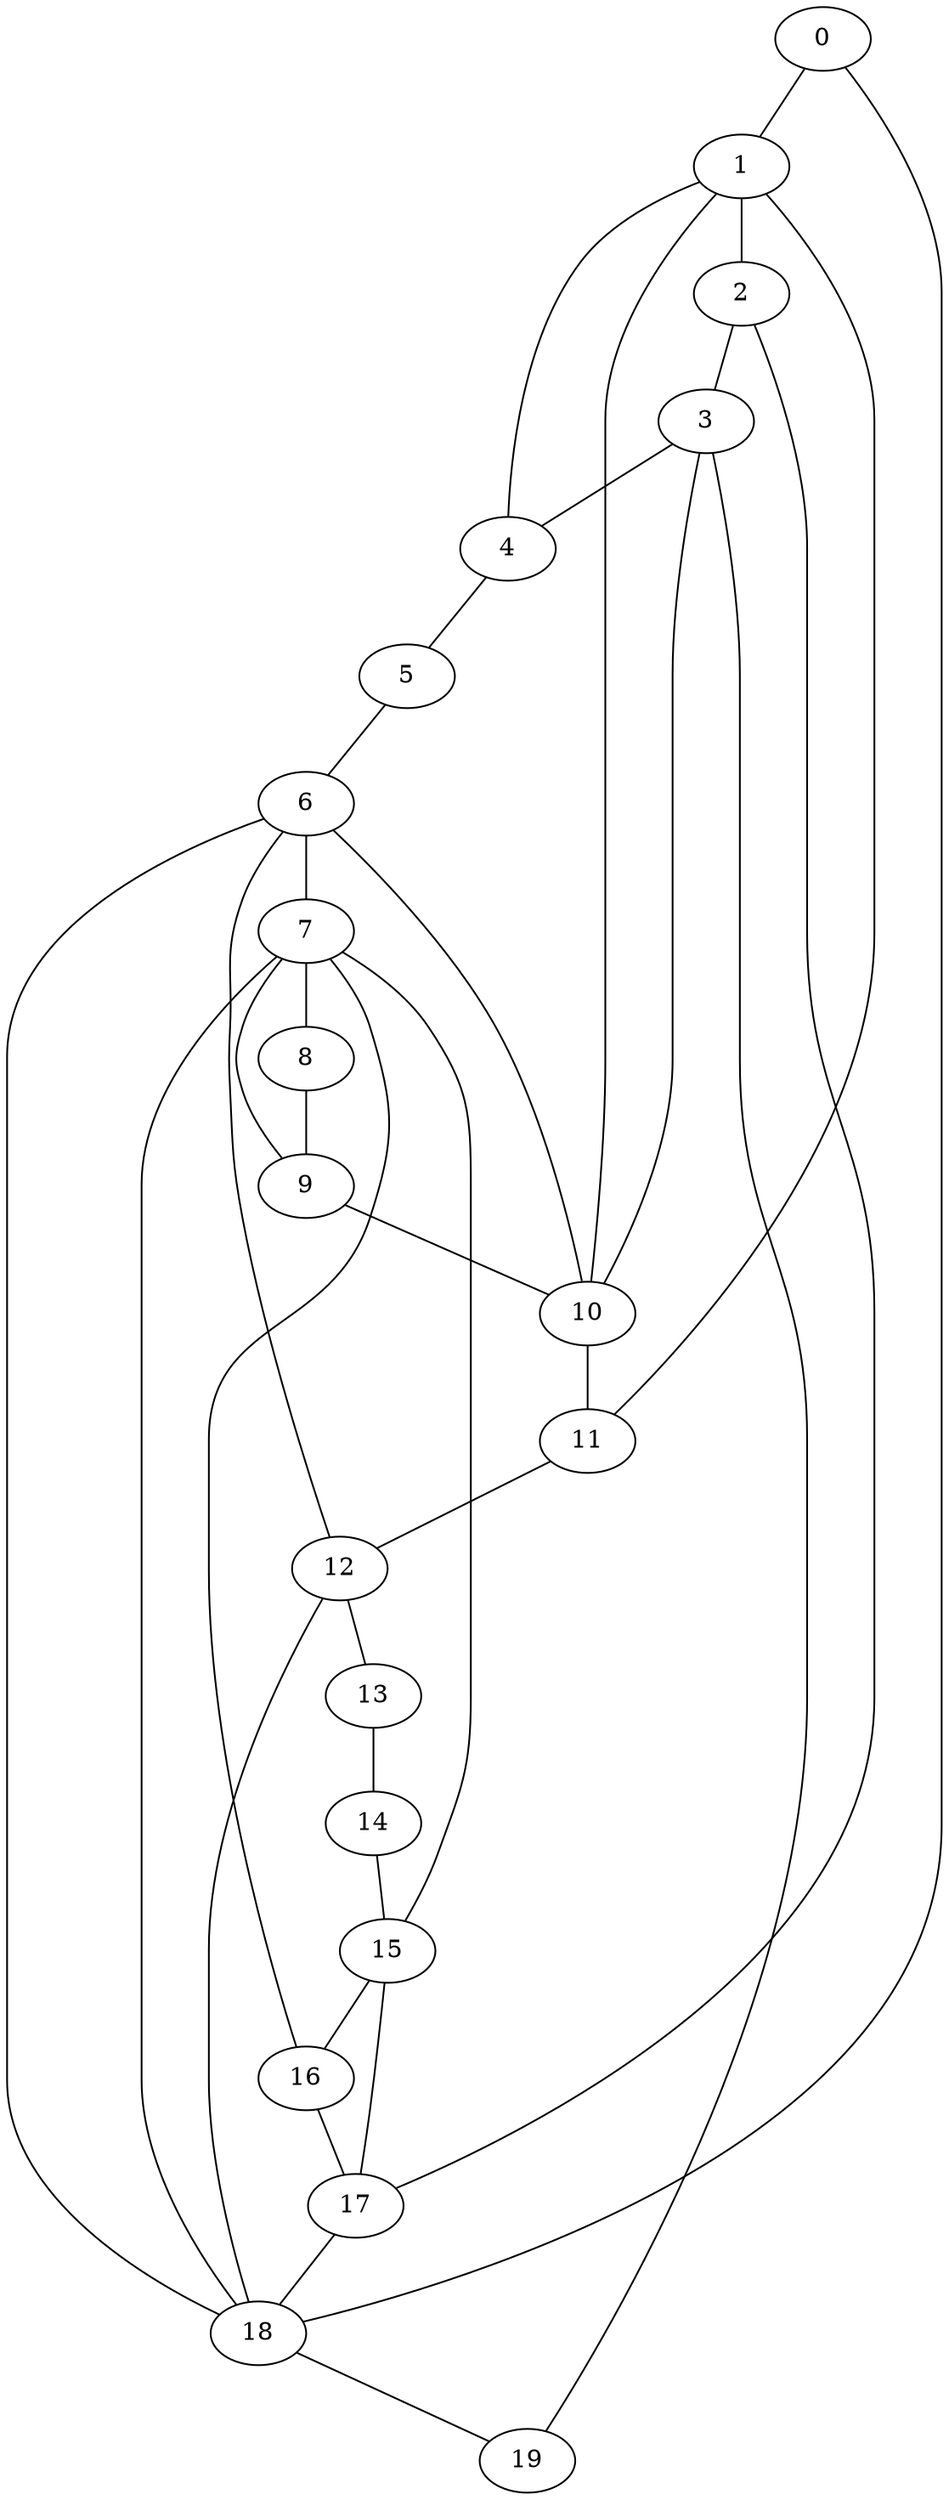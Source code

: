 
graph graphname {
    0 -- 1
0 -- 18
1 -- 2
1 -- 4
1 -- 10
1 -- 11
2 -- 3
2 -- 17
3 -- 4
3 -- 10
3 -- 19
4 -- 5
5 -- 6
6 -- 7
6 -- 18
6 -- 10
6 -- 12
7 -- 8
7 -- 15
7 -- 18
7 -- 16
7 -- 9
8 -- 9
9 -- 10
10 -- 11
11 -- 12
12 -- 13
12 -- 18
13 -- 14
14 -- 15
15 -- 16
15 -- 17
16 -- 17
17 -- 18
18 -- 19

}
